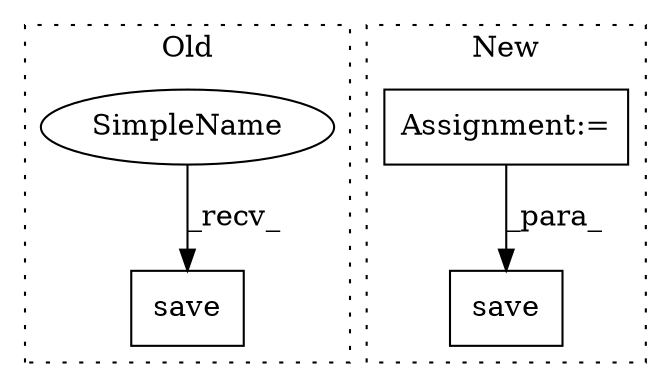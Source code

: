 digraph G {
subgraph cluster0 {
2 [label="save" a="32" s="5676,5723" l="5,1" shape="box"];
4 [label="SimpleName" a="42" s="5670" l="5" shape="ellipse"];
label = "Old";
style="dotted";
}
subgraph cluster1 {
1 [label="save" a="32" s="5738,5768" l="5,1" shape="box"];
3 [label="Assignment:=" a="7" s="5677" l="1" shape="box"];
label = "New";
style="dotted";
}
3 -> 1 [label="_para_"];
4 -> 2 [label="_recv_"];
}